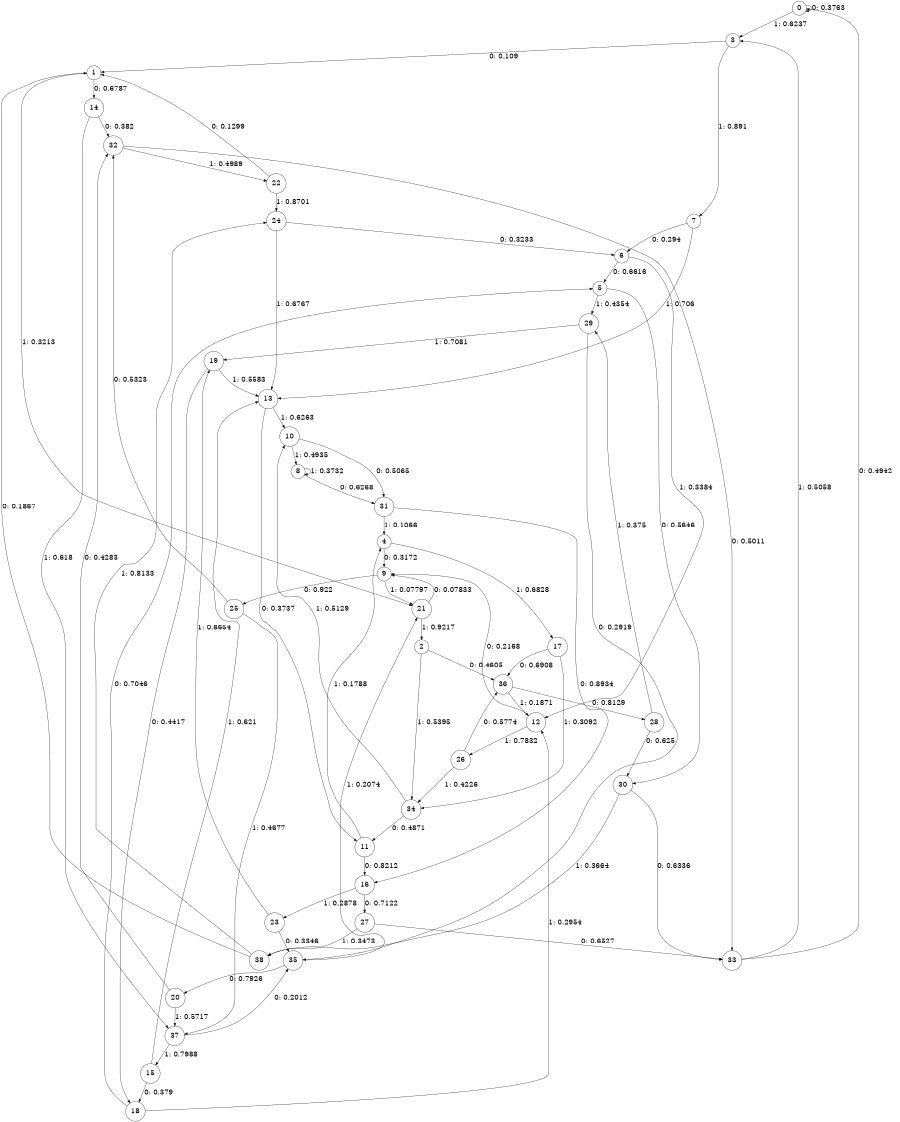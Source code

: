 digraph "ch25concat_phase3_L6" {
size = "6,8.5";
ratio = "fill";
node [shape = circle];
node [fontsize = 24];
edge [fontsize = 24];
0 -> 0 [label = "0: 0.3763   "];
0 -> 3 [label = "1: 0.6237   "];
1 -> 14 [label = "0: 0.6787   "];
1 -> 21 [label = "1: 0.3213   "];
2 -> 36 [label = "0: 0.4605   "];
2 -> 34 [label = "1: 0.5395   "];
3 -> 1 [label = "0: 0.109    "];
3 -> 7 [label = "1: 0.891    "];
4 -> 9 [label = "0: 0.3172   "];
4 -> 17 [label = "1: 0.6828   "];
5 -> 30 [label = "0: 0.5646   "];
5 -> 29 [label = "1: 0.4354   "];
6 -> 5 [label = "0: 0.6616   "];
6 -> 12 [label = "1: 0.3384   "];
7 -> 6 [label = "0: 0.294    "];
7 -> 13 [label = "1: 0.706    "];
8 -> 31 [label = "0: 0.6268   "];
8 -> 8 [label = "1: 0.3732   "];
9 -> 25 [label = "0: 0.922    "];
9 -> 21 [label = "1: 0.07797  "];
10 -> 31 [label = "0: 0.5065   "];
10 -> 8 [label = "1: 0.4935   "];
11 -> 16 [label = "0: 0.8212   "];
11 -> 4 [label = "1: 0.1788   "];
12 -> 9 [label = "0: 0.2168   "];
12 -> 26 [label = "1: 0.7832   "];
13 -> 11 [label = "0: 0.3737   "];
13 -> 10 [label = "1: 0.6263   "];
14 -> 32 [label = "0: 0.382    "];
14 -> 37 [label = "1: 0.618    "];
15 -> 18 [label = "0: 0.379    "];
15 -> 13 [label = "1: 0.621    "];
16 -> 27 [label = "0: 0.7122   "];
16 -> 23 [label = "1: 0.2878   "];
17 -> 36 [label = "0: 0.6908   "];
17 -> 34 [label = "1: 0.3092   "];
18 -> 5 [label = "0: 0.7046   "];
18 -> 12 [label = "1: 0.2954   "];
19 -> 18 [label = "0: 0.4417   "];
19 -> 13 [label = "1: 0.5583   "];
20 -> 32 [label = "0: 0.4283   "];
20 -> 37 [label = "1: 0.5717   "];
21 -> 9 [label = "0: 0.07833  "];
21 -> 2 [label = "1: 0.9217   "];
22 -> 1 [label = "0: 0.1299   "];
22 -> 24 [label = "1: 0.8701   "];
23 -> 35 [label = "0: 0.3346   "];
23 -> 19 [label = "1: 0.6654   "];
24 -> 6 [label = "0: 0.3233   "];
24 -> 13 [label = "1: 0.6767   "];
25 -> 32 [label = "0: 0.5323   "];
25 -> 37 [label = "1: 0.4677   "];
26 -> 36 [label = "0: 0.5774   "];
26 -> 34 [label = "1: 0.4226   "];
27 -> 33 [label = "0: 0.6527   "];
27 -> 38 [label = "1: 0.3473   "];
28 -> 30 [label = "0: 0.625    "];
28 -> 29 [label = "1: 0.375    "];
29 -> 35 [label = "0: 0.2919   "];
29 -> 19 [label = "1: 0.7081   "];
30 -> 33 [label = "0: 0.6336   "];
30 -> 38 [label = "1: 0.3664   "];
31 -> 16 [label = "0: 0.8934   "];
31 -> 4 [label = "1: 0.1066   "];
32 -> 33 [label = "0: 0.5011   "];
32 -> 22 [label = "1: 0.4989   "];
33 -> 0 [label = "0: 0.4942   "];
33 -> 3 [label = "1: 0.5058   "];
34 -> 11 [label = "0: 0.4871   "];
34 -> 10 [label = "1: 0.5129   "];
35 -> 20 [label = "0: 0.7926   "];
35 -> 21 [label = "1: 0.2074   "];
36 -> 28 [label = "0: 0.8129   "];
36 -> 12 [label = "1: 0.1871   "];
37 -> 35 [label = "0: 0.2012   "];
37 -> 15 [label = "1: 0.7988   "];
38 -> 1 [label = "0: 0.1867   "];
38 -> 24 [label = "1: 0.8133   "];
}